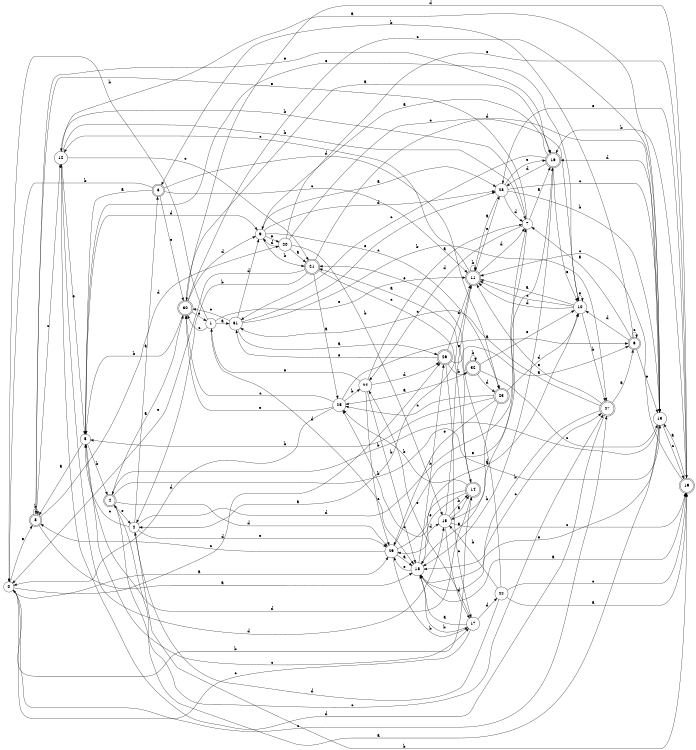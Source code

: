 digraph n27_7 {
__start0 [label="" shape="none"];

rankdir=LR;
size="8,5";

s0 [style="filled", color="black", fillcolor="white" shape="circle", label="0"];
s1 [style="filled", color="black", fillcolor="white" shape="circle", label="1"];
s2 [style="filled", color="black", fillcolor="white" shape="circle", label="2"];
s3 [style="rounded,filled", color="black", fillcolor="white" shape="doublecircle", label="3"];
s4 [style="rounded,filled", color="black", fillcolor="white" shape="doublecircle", label="4"];
s5 [style="filled", color="black", fillcolor="white" shape="circle", label="5"];
s6 [style="rounded,filled", color="black", fillcolor="white" shape="doublecircle", label="6"];
s7 [style="filled", color="black", fillcolor="white" shape="circle", label="7"];
s8 [style="rounded,filled", color="black", fillcolor="white" shape="doublecircle", label="8"];
s9 [style="filled", color="black", fillcolor="white" shape="circle", label="9"];
s10 [style="filled", color="black", fillcolor="white" shape="circle", label="10"];
s11 [style="rounded,filled", color="black", fillcolor="white" shape="doublecircle", label="11"];
s12 [style="filled", color="black", fillcolor="white" shape="circle", label="12"];
s13 [style="filled", color="black", fillcolor="white" shape="circle", label="13"];
s14 [style="rounded,filled", color="black", fillcolor="white" shape="doublecircle", label="14"];
s15 [style="filled", color="black", fillcolor="white" shape="circle", label="15"];
s16 [style="rounded,filled", color="black", fillcolor="white" shape="doublecircle", label="16"];
s17 [style="filled", color="black", fillcolor="white" shape="circle", label="17"];
s18 [style="filled", color="black", fillcolor="white" shape="circle", label="18"];
s19 [style="rounded,filled", color="black", fillcolor="white" shape="doublecircle", label="19"];
s20 [style="filled", color="black", fillcolor="white" shape="circle", label="20"];
s21 [style="rounded,filled", color="black", fillcolor="white" shape="doublecircle", label="21"];
s22 [style="filled", color="black", fillcolor="white" shape="circle", label="22"];
s23 [style="rounded,filled", color="black", fillcolor="white" shape="doublecircle", label="23"];
s24 [style="filled", color="black", fillcolor="white" shape="circle", label="24"];
s25 [style="filled", color="black", fillcolor="white" shape="circle", label="25"];
s26 [style="rounded,filled", color="black", fillcolor="white" shape="doublecircle", label="26"];
s27 [style="rounded,filled", color="black", fillcolor="white" shape="doublecircle", label="27"];
s28 [style="filled", color="black", fillcolor="white" shape="circle", label="28"];
s29 [style="filled", color="black", fillcolor="white" shape="circle", label="29"];
s30 [style="rounded,filled", color="black", fillcolor="white" shape="doublecircle", label="30"];
s31 [style="filled", color="black", fillcolor="white" shape="circle", label="31"];
s32 [style="rounded,filled", color="black", fillcolor="white" shape="doublecircle", label="32"];
s0 -> s29 [label="a"];
s0 -> s14 [label="b"];
s0 -> s27 [label="c"];
s0 -> s26 [label="d"];
s0 -> s8 [label="e"];
s1 -> s31 [label="a"];
s1 -> s0 [label="b"];
s1 -> s30 [label="c"];
s1 -> s18 [label="d"];
s1 -> s11 [label="e"];
s2 -> s3 [label="a"];
s2 -> s19 [label="b"];
s2 -> s5 [label="c"];
s2 -> s7 [label="d"];
s2 -> s29 [label="e"];
s3 -> s5 [label="a"];
s3 -> s0 [label="b"];
s3 -> s11 [label="c"];
s3 -> s23 [label="d"];
s3 -> s30 [label="e"];
s4 -> s30 [label="a"];
s4 -> s13 [label="b"];
s4 -> s27 [label="c"];
s4 -> s29 [label="d"];
s4 -> s2 [label="e"];
s5 -> s8 [label="a"];
s5 -> s4 [label="b"];
s5 -> s17 [label="c"];
s5 -> s9 [label="d"];
s5 -> s10 [label="e"];
s6 -> s7 [label="a"];
s6 -> s3 [label="b"];
s6 -> s6 [label="c"];
s6 -> s10 [label="d"];
s6 -> s13 [label="e"];
s7 -> s16 [label="a"];
s7 -> s12 [label="b"];
s7 -> s15 [label="c"];
s7 -> s24 [label="d"];
s7 -> s8 [label="e"];
s8 -> s18 [label="a"];
s8 -> s8 [label="b"];
s8 -> s12 [label="c"];
s8 -> s20 [label="d"];
s8 -> s16 [label="e"];
s9 -> s28 [label="a"];
s9 -> s21 [label="b"];
s9 -> s23 [label="c"];
s9 -> s28 [label="d"];
s9 -> s20 [label="e"];
s10 -> s11 [label="a"];
s10 -> s27 [label="b"];
s10 -> s11 [label="c"];
s10 -> s11 [label="d"];
s10 -> s10 [label="e"];
s11 -> s2 [label="a"];
s11 -> s11 [label="b"];
s11 -> s12 [label="c"];
s11 -> s7 [label="d"];
s11 -> s28 [label="e"];
s12 -> s13 [label="a"];
s12 -> s7 [label="b"];
s12 -> s21 [label="c"];
s12 -> s15 [label="d"];
s12 -> s5 [label="e"];
s13 -> s4 [label="a"];
s13 -> s4 [label="b"];
s13 -> s19 [label="c"];
s13 -> s16 [label="d"];
s13 -> s18 [label="e"];
s14 -> s21 [label="a"];
s14 -> s25 [label="b"];
s14 -> s25 [label="c"];
s14 -> s5 [label="d"];
s14 -> s29 [label="e"];
s15 -> s14 [label="a"];
s15 -> s14 [label="b"];
s15 -> s19 [label="c"];
s15 -> s17 [label="d"];
s15 -> s11 [label="e"];
s16 -> s9 [label="a"];
s16 -> s18 [label="b"];
s16 -> s31 [label="c"];
s16 -> s28 [label="d"];
s16 -> s10 [label="e"];
s17 -> s18 [label="a"];
s17 -> s18 [label="b"];
s17 -> s0 [label="c"];
s17 -> s22 [label="d"];
s17 -> s24 [label="e"];
s18 -> s19 [label="a"];
s18 -> s26 [label="b"];
s18 -> s27 [label="c"];
s18 -> s15 [label="d"];
s18 -> s29 [label="e"];
s19 -> s13 [label="a"];
s19 -> s16 [label="b"];
s19 -> s11 [label="c"];
s19 -> s30 [label="d"];
s19 -> s28 [label="e"];
s20 -> s21 [label="a"];
s20 -> s15 [label="b"];
s20 -> s10 [label="c"];
s20 -> s9 [label="d"];
s20 -> s19 [label="e"];
s21 -> s25 [label="a"];
s21 -> s2 [label="b"];
s21 -> s14 [label="c"];
s21 -> s13 [label="d"];
s21 -> s0 [label="e"];
s22 -> s19 [label="a"];
s22 -> s15 [label="b"];
s22 -> s19 [label="c"];
s22 -> s2 [label="d"];
s22 -> s21 [label="e"];
s23 -> s18 [label="a"];
s23 -> s5 [label="b"];
s23 -> s25 [label="c"];
s23 -> s10 [label="d"];
s23 -> s29 [label="e"];
s24 -> s7 [label="a"];
s24 -> s18 [label="b"];
s24 -> s29 [label="c"];
s24 -> s26 [label="d"];
s24 -> s1 [label="e"];
s25 -> s6 [label="a"];
s25 -> s24 [label="b"];
s25 -> s30 [label="c"];
s25 -> s0 [label="d"];
s25 -> s30 [label="e"];
s26 -> s6 [label="a"];
s26 -> s32 [label="b"];
s26 -> s17 [label="c"];
s26 -> s11 [label="d"];
s26 -> s31 [label="e"];
s27 -> s6 [label="a"];
s27 -> s18 [label="b"];
s27 -> s31 [label="c"];
s27 -> s12 [label="d"];
s27 -> s11 [label="e"];
s28 -> s11 [label="a"];
s28 -> s13 [label="b"];
s28 -> s13 [label="c"];
s28 -> s7 [label="d"];
s28 -> s16 [label="e"];
s29 -> s18 [label="a"];
s29 -> s17 [label="b"];
s29 -> s8 [label="c"];
s29 -> s10 [label="d"];
s29 -> s16 [label="e"];
s30 -> s16 [label="a"];
s30 -> s5 [label="b"];
s30 -> s13 [label="c"];
s30 -> s9 [label="d"];
s30 -> s1 [label="e"];
s31 -> s26 [label="a"];
s31 -> s27 [label="b"];
s31 -> s30 [label="c"];
s31 -> s9 [label="d"];
s31 -> s28 [label="e"];
s32 -> s25 [label="a"];
s32 -> s32 [label="b"];
s32 -> s13 [label="c"];
s32 -> s23 [label="d"];
s32 -> s10 [label="e"];

}